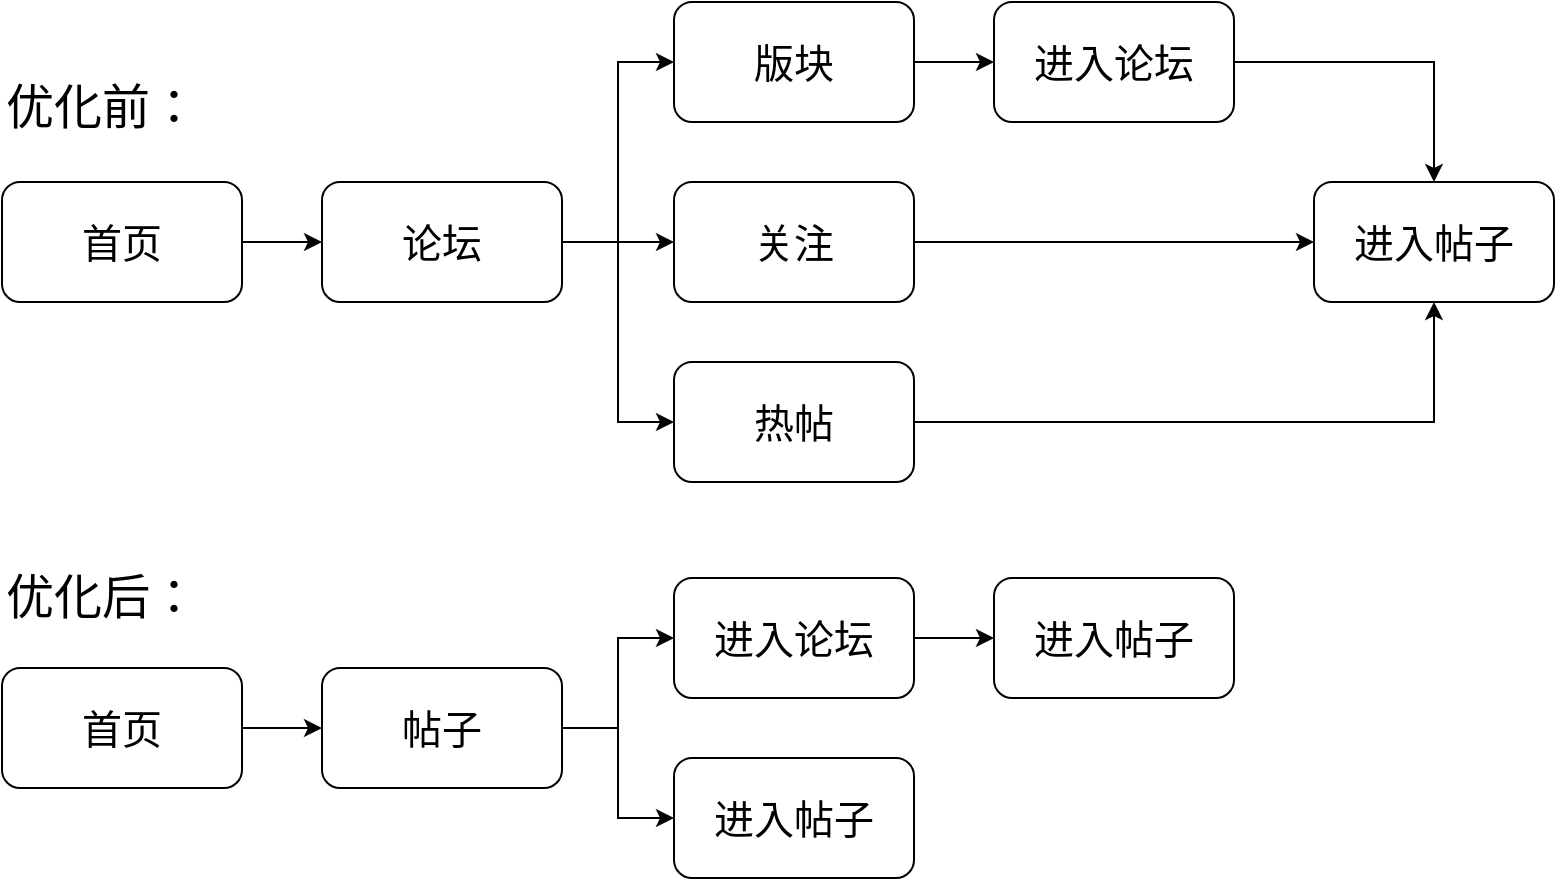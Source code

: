 <mxfile version="10.6.0" type="github"><diagram id="pJ60OhiYU7gWWUVbIL04" name="Page-1"><mxGraphModel dx="1143" dy="623" grid="1" gridSize="10" guides="1" tooltips="1" connect="1" arrows="1" fold="1" page="1" pageScale="1" pageWidth="827" pageHeight="1169" math="0" shadow="0"><root><mxCell id="0"/><mxCell id="1" parent="0"/><mxCell id="AJyI9dU1CieitELsHvaG-8" style="edgeStyle=orthogonalEdgeStyle;rounded=0;orthogonalLoop=1;jettySize=auto;html=1;exitX=1;exitY=0.5;exitDx=0;exitDy=0;entryX=0;entryY=0.5;entryDx=0;entryDy=0;" parent="1" source="AJyI9dU1CieitELsHvaG-1" target="AJyI9dU1CieitELsHvaG-2" edge="1"><mxGeometry relative="1" as="geometry"/></mxCell><mxCell id="AJyI9dU1CieitELsHvaG-1" value="&lt;font style=&quot;font-size: 20px&quot;&gt;首页&lt;/font&gt;" style="rounded=1;whiteSpace=wrap;html=1;" parent="1" vertex="1"><mxGeometry x="4" y="100" width="120" height="60" as="geometry"/></mxCell><mxCell id="AJyI9dU1CieitELsHvaG-9" style="edgeStyle=orthogonalEdgeStyle;rounded=0;orthogonalLoop=1;jettySize=auto;html=1;exitX=1;exitY=0.5;exitDx=0;exitDy=0;entryX=0;entryY=0.5;entryDx=0;entryDy=0;" parent="1" source="AJyI9dU1CieitELsHvaG-2" target="AJyI9dU1CieitELsHvaG-4" edge="1"><mxGeometry relative="1" as="geometry"/></mxCell><mxCell id="AJyI9dU1CieitELsHvaG-10" style="edgeStyle=orthogonalEdgeStyle;rounded=0;orthogonalLoop=1;jettySize=auto;html=1;exitX=1;exitY=0.5;exitDx=0;exitDy=0;entryX=0;entryY=0.5;entryDx=0;entryDy=0;" parent="1" source="AJyI9dU1CieitELsHvaG-2" target="AJyI9dU1CieitELsHvaG-3" edge="1"><mxGeometry relative="1" as="geometry"/></mxCell><mxCell id="AJyI9dU1CieitELsHvaG-11" style="edgeStyle=orthogonalEdgeStyle;rounded=0;orthogonalLoop=1;jettySize=auto;html=1;exitX=1;exitY=0.5;exitDx=0;exitDy=0;entryX=0;entryY=0.5;entryDx=0;entryDy=0;" parent="1" source="AJyI9dU1CieitELsHvaG-2" target="AJyI9dU1CieitELsHvaG-5" edge="1"><mxGeometry relative="1" as="geometry"/></mxCell><mxCell id="AJyI9dU1CieitELsHvaG-2" value="&lt;font style=&quot;font-size: 20px&quot;&gt;论坛&lt;/font&gt;" style="rounded=1;whiteSpace=wrap;html=1;" parent="1" vertex="1"><mxGeometry x="164" y="100" width="120" height="60" as="geometry"/></mxCell><mxCell id="AJyI9dU1CieitELsHvaG-12" style="edgeStyle=orthogonalEdgeStyle;rounded=0;orthogonalLoop=1;jettySize=auto;html=1;exitX=1;exitY=0.5;exitDx=0;exitDy=0;entryX=0;entryY=0.5;entryDx=0;entryDy=0;" parent="1" source="AJyI9dU1CieitELsHvaG-3" target="AJyI9dU1CieitELsHvaG-7" edge="1"><mxGeometry relative="1" as="geometry"/></mxCell><mxCell id="AJyI9dU1CieitELsHvaG-3" value="&lt;font style=&quot;font-size: 20px&quot;&gt;版块&lt;/font&gt;" style="rounded=1;whiteSpace=wrap;html=1;" parent="1" vertex="1"><mxGeometry x="340" y="10" width="120" height="60" as="geometry"/></mxCell><mxCell id="AJyI9dU1CieitELsHvaG-13" style="edgeStyle=orthogonalEdgeStyle;rounded=0;orthogonalLoop=1;jettySize=auto;html=1;exitX=1;exitY=0.5;exitDx=0;exitDy=0;entryX=0;entryY=0.5;entryDx=0;entryDy=0;" parent="1" source="AJyI9dU1CieitELsHvaG-4" target="AJyI9dU1CieitELsHvaG-6" edge="1"><mxGeometry relative="1" as="geometry"/></mxCell><mxCell id="AJyI9dU1CieitELsHvaG-4" value="&lt;font style=&quot;font-size: 20px&quot;&gt;关注&lt;/font&gt;" style="rounded=1;whiteSpace=wrap;html=1;" parent="1" vertex="1"><mxGeometry x="340" y="100" width="120" height="60" as="geometry"/></mxCell><mxCell id="AJyI9dU1CieitELsHvaG-15" style="edgeStyle=orthogonalEdgeStyle;rounded=0;orthogonalLoop=1;jettySize=auto;html=1;exitX=1;exitY=0.5;exitDx=0;exitDy=0;entryX=0.5;entryY=1;entryDx=0;entryDy=0;" parent="1" source="AJyI9dU1CieitELsHvaG-5" target="AJyI9dU1CieitELsHvaG-6" edge="1"><mxGeometry relative="1" as="geometry"/></mxCell><mxCell id="AJyI9dU1CieitELsHvaG-5" value="&lt;font style=&quot;font-size: 20px&quot;&gt;热帖&lt;/font&gt;" style="rounded=1;whiteSpace=wrap;html=1;" parent="1" vertex="1"><mxGeometry x="340" y="190" width="120" height="60" as="geometry"/></mxCell><mxCell id="AJyI9dU1CieitELsHvaG-6" value="&lt;font style=&quot;font-size: 20px&quot;&gt;进入帖子&lt;/font&gt;" style="rounded=1;whiteSpace=wrap;html=1;" parent="1" vertex="1"><mxGeometry x="660" y="100" width="120" height="60" as="geometry"/></mxCell><mxCell id="AJyI9dU1CieitELsHvaG-16" style="edgeStyle=orthogonalEdgeStyle;rounded=0;orthogonalLoop=1;jettySize=auto;html=1;exitX=1;exitY=0.5;exitDx=0;exitDy=0;entryX=0.5;entryY=0;entryDx=0;entryDy=0;" parent="1" source="AJyI9dU1CieitELsHvaG-7" target="AJyI9dU1CieitELsHvaG-6" edge="1"><mxGeometry relative="1" as="geometry"/></mxCell><mxCell id="AJyI9dU1CieitELsHvaG-7" value="&lt;font style=&quot;font-size: 20px&quot;&gt;进入论坛&lt;/font&gt;" style="rounded=1;whiteSpace=wrap;html=1;" parent="1" vertex="1"><mxGeometry x="500" y="10" width="120" height="60" as="geometry"/></mxCell><mxCell id="AJyI9dU1CieitELsHvaG-17" value="&lt;font style=&quot;font-size: 24px&quot;&gt;优化前：&lt;/font&gt;" style="text;html=1;resizable=0;points=[];autosize=1;align=left;verticalAlign=top;spacingTop=-4;" parent="1" vertex="1"><mxGeometry x="4" y="46" width="110" height="20" as="geometry"/></mxCell><mxCell id="HIUPQxceJr1IQPcWQkts-1" value="&lt;font style=&quot;font-size: 24px&quot;&gt;优化后：&lt;/font&gt;" style="text;html=1;resizable=0;points=[];autosize=1;align=left;verticalAlign=top;spacingTop=-4;" vertex="1" parent="1"><mxGeometry x="4" y="291" width="110" height="20" as="geometry"/></mxCell><mxCell id="HIUPQxceJr1IQPcWQkts-2" style="edgeStyle=orthogonalEdgeStyle;rounded=0;orthogonalLoop=1;jettySize=auto;html=1;exitX=1;exitY=0.5;exitDx=0;exitDy=0;entryX=0;entryY=0.5;entryDx=0;entryDy=0;" edge="1" parent="1" source="HIUPQxceJr1IQPcWQkts-3" target="HIUPQxceJr1IQPcWQkts-6"><mxGeometry relative="1" as="geometry"/></mxCell><mxCell id="HIUPQxceJr1IQPcWQkts-3" value="&lt;font style=&quot;font-size: 20px&quot;&gt;首页&lt;/font&gt;" style="rounded=1;whiteSpace=wrap;html=1;" vertex="1" parent="1"><mxGeometry x="4" y="343" width="120" height="60" as="geometry"/></mxCell><mxCell id="HIUPQxceJr1IQPcWQkts-4" style="edgeStyle=orthogonalEdgeStyle;rounded=0;orthogonalLoop=1;jettySize=auto;html=1;exitX=1;exitY=0.5;exitDx=0;exitDy=0;entryX=0;entryY=0.5;entryDx=0;entryDy=0;" edge="1" parent="1" source="HIUPQxceJr1IQPcWQkts-6" target="HIUPQxceJr1IQPcWQkts-7"><mxGeometry relative="1" as="geometry"/></mxCell><mxCell id="HIUPQxceJr1IQPcWQkts-5" style="edgeStyle=orthogonalEdgeStyle;rounded=0;orthogonalLoop=1;jettySize=auto;html=1;exitX=1;exitY=0.5;exitDx=0;exitDy=0;entryX=0;entryY=0.5;entryDx=0;entryDy=0;" edge="1" parent="1" source="HIUPQxceJr1IQPcWQkts-6" target="HIUPQxceJr1IQPcWQkts-8"><mxGeometry relative="1" as="geometry"/></mxCell><mxCell id="HIUPQxceJr1IQPcWQkts-6" value="&lt;font style=&quot;font-size: 20px&quot;&gt;帖子&lt;/font&gt;" style="rounded=1;whiteSpace=wrap;html=1;" vertex="1" parent="1"><mxGeometry x="164" y="343" width="120" height="60" as="geometry"/></mxCell><mxCell id="HIUPQxceJr1IQPcWQkts-10" style="edgeStyle=orthogonalEdgeStyle;rounded=0;orthogonalLoop=1;jettySize=auto;html=1;exitX=1;exitY=0.5;exitDx=0;exitDy=0;entryX=0;entryY=0.5;entryDx=0;entryDy=0;" edge="1" parent="1" source="HIUPQxceJr1IQPcWQkts-7" target="HIUPQxceJr1IQPcWQkts-9"><mxGeometry relative="1" as="geometry"/></mxCell><mxCell id="HIUPQxceJr1IQPcWQkts-7" value="&lt;font style=&quot;font-size: 20px&quot;&gt;进入论坛&lt;/font&gt;" style="rounded=1;whiteSpace=wrap;html=1;" vertex="1" parent="1"><mxGeometry x="340" y="298" width="120" height="60" as="geometry"/></mxCell><mxCell id="HIUPQxceJr1IQPcWQkts-8" value="&lt;font style=&quot;font-size: 20px&quot;&gt;进入帖子&lt;/font&gt;" style="rounded=1;whiteSpace=wrap;html=1;" vertex="1" parent="1"><mxGeometry x="340" y="388" width="120" height="60" as="geometry"/></mxCell><mxCell id="HIUPQxceJr1IQPcWQkts-9" value="&lt;font style=&quot;font-size: 20px&quot;&gt;进入帖子&lt;/font&gt;" style="rounded=1;whiteSpace=wrap;html=1;" vertex="1" parent="1"><mxGeometry x="500" y="298" width="120" height="60" as="geometry"/></mxCell></root></mxGraphModel></diagram></mxfile>